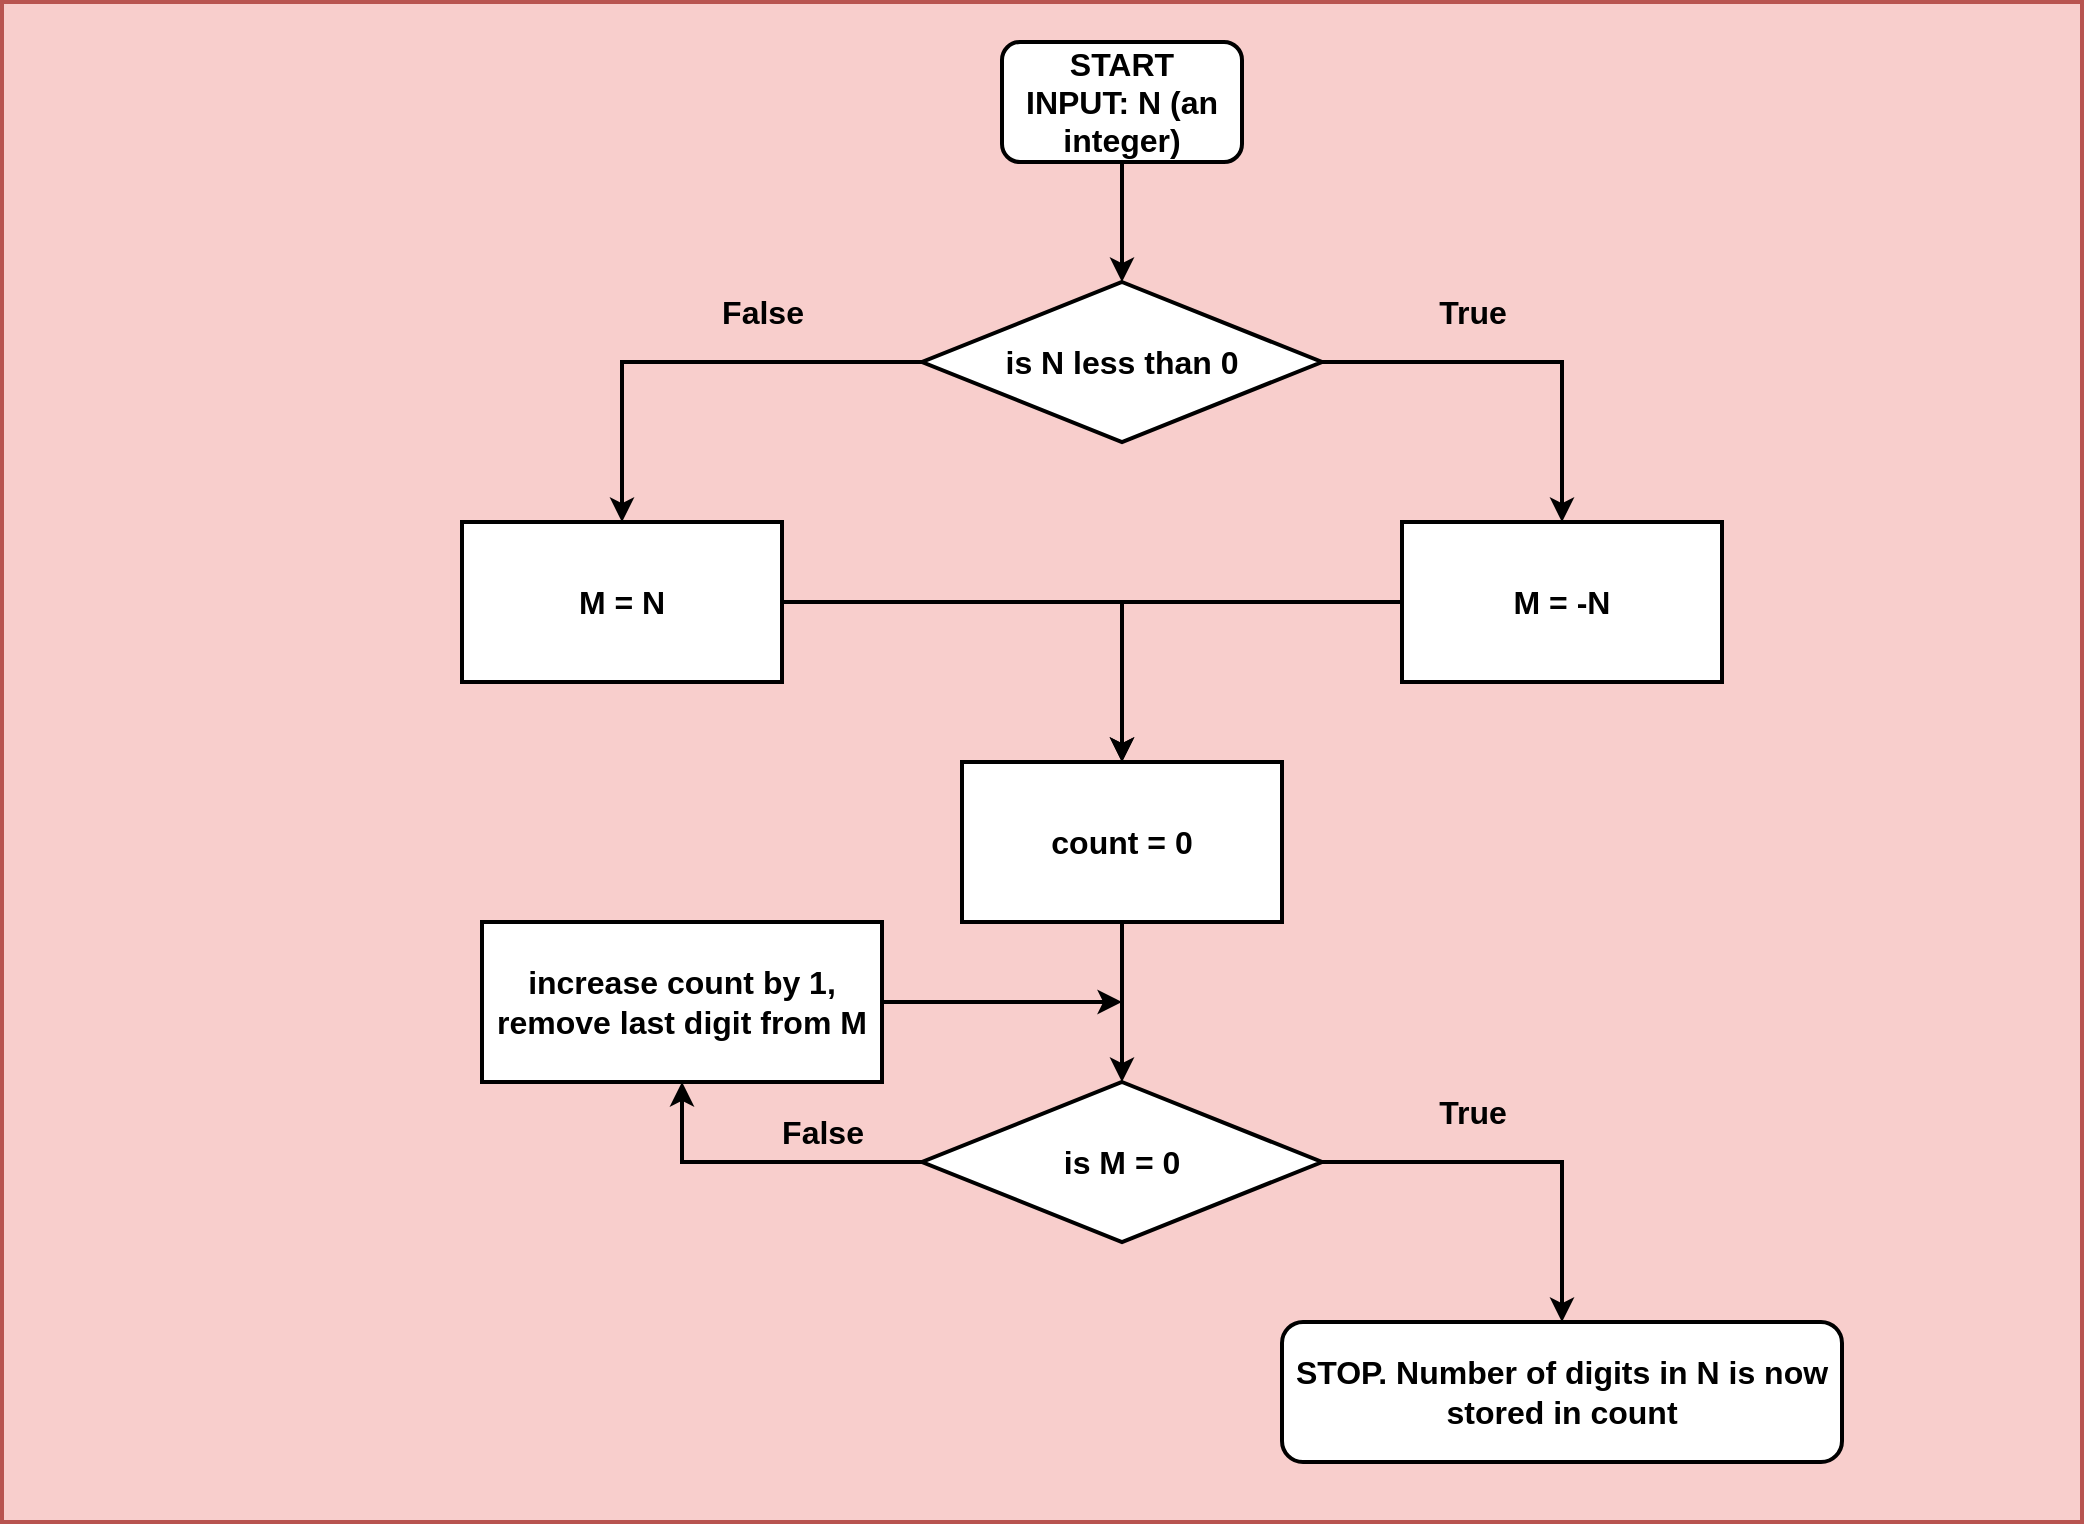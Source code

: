 <mxfile version="24.7.7">
  <diagram name="Page-1" id="IT8k9cWbNbt9AyzxBjVA">
    <mxGraphModel dx="1440" dy="795" grid="1" gridSize="10" guides="1" tooltips="1" connect="1" arrows="1" fold="1" page="1" pageScale="1" pageWidth="850" pageHeight="1100" math="0" shadow="0">
      <root>
        <mxCell id="0" />
        <mxCell id="1" parent="0" />
        <mxCell id="HWcQ_Y_tHyOPNOysABZA-34" value="" style="rounded=0;whiteSpace=wrap;html=1;fillColor=#f8cecc;strokeColor=#b85450;fontSize=16;strokeWidth=2;fontStyle=1" vertex="1" parent="1">
          <mxGeometry x="220" y="20" width="1040" height="760" as="geometry" />
        </mxCell>
        <mxCell id="HWcQ_Y_tHyOPNOysABZA-1" value="START&lt;div style=&quot;font-size: 16px;&quot;&gt;INPUT: N (an integer)&lt;/div&gt;" style="rounded=1;whiteSpace=wrap;html=1;fontSize=16;strokeWidth=2;fontStyle=1" vertex="1" parent="1">
          <mxGeometry x="720" y="40" width="120" height="60" as="geometry" />
        </mxCell>
        <mxCell id="HWcQ_Y_tHyOPNOysABZA-2" value="" style="endArrow=classic;html=1;rounded=0;fontSize=16;strokeWidth=2;fontStyle=1" edge="1" parent="1">
          <mxGeometry width="50" height="50" relative="1" as="geometry">
            <mxPoint x="780" y="100" as="sourcePoint" />
            <mxPoint x="780" y="160" as="targetPoint" />
          </mxGeometry>
        </mxCell>
        <mxCell id="HWcQ_Y_tHyOPNOysABZA-3" value="is N less than 0" style="rhombus;whiteSpace=wrap;html=1;fontSize=16;strokeWidth=2;fontStyle=1" vertex="1" parent="1">
          <mxGeometry x="680" y="160" width="200" height="80" as="geometry" />
        </mxCell>
        <mxCell id="HWcQ_Y_tHyOPNOysABZA-4" value="" style="endArrow=classic;html=1;rounded=0;fontSize=16;strokeWidth=2;fontStyle=1" edge="1" parent="1">
          <mxGeometry width="50" height="50" relative="1" as="geometry">
            <mxPoint x="880" y="200" as="sourcePoint" />
            <mxPoint x="1000" y="280" as="targetPoint" />
            <Array as="points">
              <mxPoint x="1000" y="200" />
            </Array>
          </mxGeometry>
        </mxCell>
        <mxCell id="HWcQ_Y_tHyOPNOysABZA-6" value="False" style="text;html=1;align=center;verticalAlign=middle;resizable=0;points=[];autosize=1;strokeColor=none;fillColor=none;fontSize=16;strokeWidth=2;fontStyle=1" vertex="1" parent="1">
          <mxGeometry x="570" y="160" width="60" height="30" as="geometry" />
        </mxCell>
        <mxCell id="HWcQ_Y_tHyOPNOysABZA-7" value="True" style="text;html=1;align=center;verticalAlign=middle;resizable=0;points=[];autosize=1;strokeColor=none;fillColor=none;fontSize=16;strokeWidth=2;fontStyle=1" vertex="1" parent="1">
          <mxGeometry x="925" y="160" width="60" height="30" as="geometry" />
        </mxCell>
        <mxCell id="HWcQ_Y_tHyOPNOysABZA-9" value="is M = 0" style="rhombus;whiteSpace=wrap;html=1;fontSize=16;strokeWidth=2;fontStyle=1" vertex="1" parent="1">
          <mxGeometry x="680" y="560" width="200" height="80" as="geometry" />
        </mxCell>
        <mxCell id="HWcQ_Y_tHyOPNOysABZA-10" value="" style="endArrow=classic;html=1;rounded=0;fontSize=16;strokeWidth=2;fontStyle=1" edge="1" parent="1">
          <mxGeometry width="50" height="50" relative="1" as="geometry">
            <mxPoint x="880" y="600" as="sourcePoint" />
            <mxPoint x="1000" y="680" as="targetPoint" />
            <Array as="points">
              <mxPoint x="1000" y="600" />
            </Array>
          </mxGeometry>
        </mxCell>
        <mxCell id="HWcQ_Y_tHyOPNOysABZA-11" value="True" style="text;html=1;align=center;verticalAlign=middle;resizable=0;points=[];autosize=1;strokeColor=none;fillColor=none;fontSize=16;strokeWidth=2;fontStyle=1" vertex="1" parent="1">
          <mxGeometry x="925" y="560" width="60" height="30" as="geometry" />
        </mxCell>
        <mxCell id="HWcQ_Y_tHyOPNOysABZA-12" value="STOP. Number of digits in N is now stored in count" style="rounded=1;whiteSpace=wrap;html=1;fontSize=16;strokeWidth=2;fontStyle=1" vertex="1" parent="1">
          <mxGeometry x="860" y="680" width="280" height="70" as="geometry" />
        </mxCell>
        <mxCell id="HWcQ_Y_tHyOPNOysABZA-13" value="" style="endArrow=classic;html=1;rounded=0;fontSize=16;strokeWidth=2;fontStyle=1;entryX=0.5;entryY=1;entryDx=0;entryDy=0;" edge="1" parent="1" target="HWcQ_Y_tHyOPNOysABZA-41">
          <mxGeometry width="50" height="50" relative="1" as="geometry">
            <mxPoint x="680" y="600" as="sourcePoint" />
            <mxPoint x="560" y="560" as="targetPoint" />
            <Array as="points">
              <mxPoint x="560" y="600" />
            </Array>
          </mxGeometry>
        </mxCell>
        <mxCell id="HWcQ_Y_tHyOPNOysABZA-18" value="False" style="text;html=1;align=center;verticalAlign=middle;resizable=0;points=[];autosize=1;strokeColor=none;fillColor=none;fontSize=16;strokeWidth=2;fontStyle=1" vertex="1" parent="1">
          <mxGeometry x="600" y="570" width="60" height="30" as="geometry" />
        </mxCell>
        <mxCell id="HWcQ_Y_tHyOPNOysABZA-36" value="&lt;span style=&quot;font-size: 16px;&quot;&gt;&lt;span&gt;count = 0&lt;/span&gt;&lt;/span&gt;" style="rounded=0;whiteSpace=wrap;html=1;fontStyle=1;strokeWidth=2;" vertex="1" parent="1">
          <mxGeometry x="700" y="400" width="160" height="80" as="geometry" />
        </mxCell>
        <mxCell id="HWcQ_Y_tHyOPNOysABZA-37" value="M = -N" style="rounded=0;whiteSpace=wrap;html=1;fontSize=16;fontStyle=1;strokeWidth=2;" vertex="1" parent="1">
          <mxGeometry x="920" y="280" width="160" height="80" as="geometry" />
        </mxCell>
        <mxCell id="HWcQ_Y_tHyOPNOysABZA-38" value="" style="endArrow=classic;html=1;rounded=0;fontStyle=1;strokeWidth=2;entryX=0.5;entryY=0;entryDx=0;entryDy=0;" edge="1" parent="1" target="HWcQ_Y_tHyOPNOysABZA-36">
          <mxGeometry width="50" height="50" relative="1" as="geometry">
            <mxPoint x="920" y="320" as="sourcePoint" />
            <mxPoint x="810" y="320" as="targetPoint" />
            <Array as="points">
              <mxPoint x="780" y="320" />
            </Array>
          </mxGeometry>
        </mxCell>
        <mxCell id="HWcQ_Y_tHyOPNOysABZA-39" value="" style="endArrow=classic;html=1;rounded=0;entryX=0.5;entryY=0;entryDx=0;entryDy=0;fontStyle=1;strokeWidth=2;" edge="1" parent="1" target="HWcQ_Y_tHyOPNOysABZA-9">
          <mxGeometry width="50" height="50" relative="1" as="geometry">
            <mxPoint x="780" y="480" as="sourcePoint" />
            <mxPoint x="780" y="550" as="targetPoint" />
          </mxGeometry>
        </mxCell>
        <mxCell id="HWcQ_Y_tHyOPNOysABZA-41" value="&lt;span style=&quot;font-size: 16px;&quot;&gt;&lt;span&gt;increase count by 1,&lt;/span&gt;&lt;/span&gt;&lt;div&gt;&lt;span style=&quot;font-size: 16px;&quot;&gt;&lt;span&gt;remove last digit from M&lt;/span&gt;&lt;/span&gt;&lt;/div&gt;" style="rounded=0;whiteSpace=wrap;html=1;fontStyle=1;strokeWidth=2;" vertex="1" parent="1">
          <mxGeometry x="460" y="480" width="200" height="80" as="geometry" />
        </mxCell>
        <mxCell id="HWcQ_Y_tHyOPNOysABZA-43" value="" style="endArrow=classic;html=1;rounded=0;fontStyle=1;strokeWidth=2;" edge="1" parent="1">
          <mxGeometry width="50" height="50" relative="1" as="geometry">
            <mxPoint x="660" y="520" as="sourcePoint" />
            <mxPoint x="780" y="520" as="targetPoint" />
          </mxGeometry>
        </mxCell>
        <mxCell id="HWcQ_Y_tHyOPNOysABZA-44" value="" style="endArrow=classic;html=1;rounded=0;fontSize=16;strokeWidth=2;fontStyle=1" edge="1" parent="1" target="HWcQ_Y_tHyOPNOysABZA-45">
          <mxGeometry width="50" height="50" relative="1" as="geometry">
            <mxPoint x="680" y="200" as="sourcePoint" />
            <mxPoint x="800" y="280" as="targetPoint" />
            <Array as="points">
              <mxPoint x="530" y="200" />
            </Array>
          </mxGeometry>
        </mxCell>
        <mxCell id="HWcQ_Y_tHyOPNOysABZA-45" value="M = N" style="rounded=0;whiteSpace=wrap;html=1;fontSize=16;fontStyle=1;strokeWidth=2;" vertex="1" parent="1">
          <mxGeometry x="450" y="280" width="160" height="80" as="geometry" />
        </mxCell>
        <mxCell id="HWcQ_Y_tHyOPNOysABZA-46" value="" style="endArrow=classic;html=1;rounded=0;fontStyle=1;strokeWidth=2;entryX=0.5;entryY=0;entryDx=0;entryDy=0;" edge="1" parent="1" target="HWcQ_Y_tHyOPNOysABZA-36">
          <mxGeometry width="50" height="50" relative="1" as="geometry">
            <mxPoint x="610" y="320" as="sourcePoint" />
            <mxPoint x="780" y="390" as="targetPoint" />
            <Array as="points">
              <mxPoint x="780" y="320" />
            </Array>
          </mxGeometry>
        </mxCell>
      </root>
    </mxGraphModel>
  </diagram>
</mxfile>
